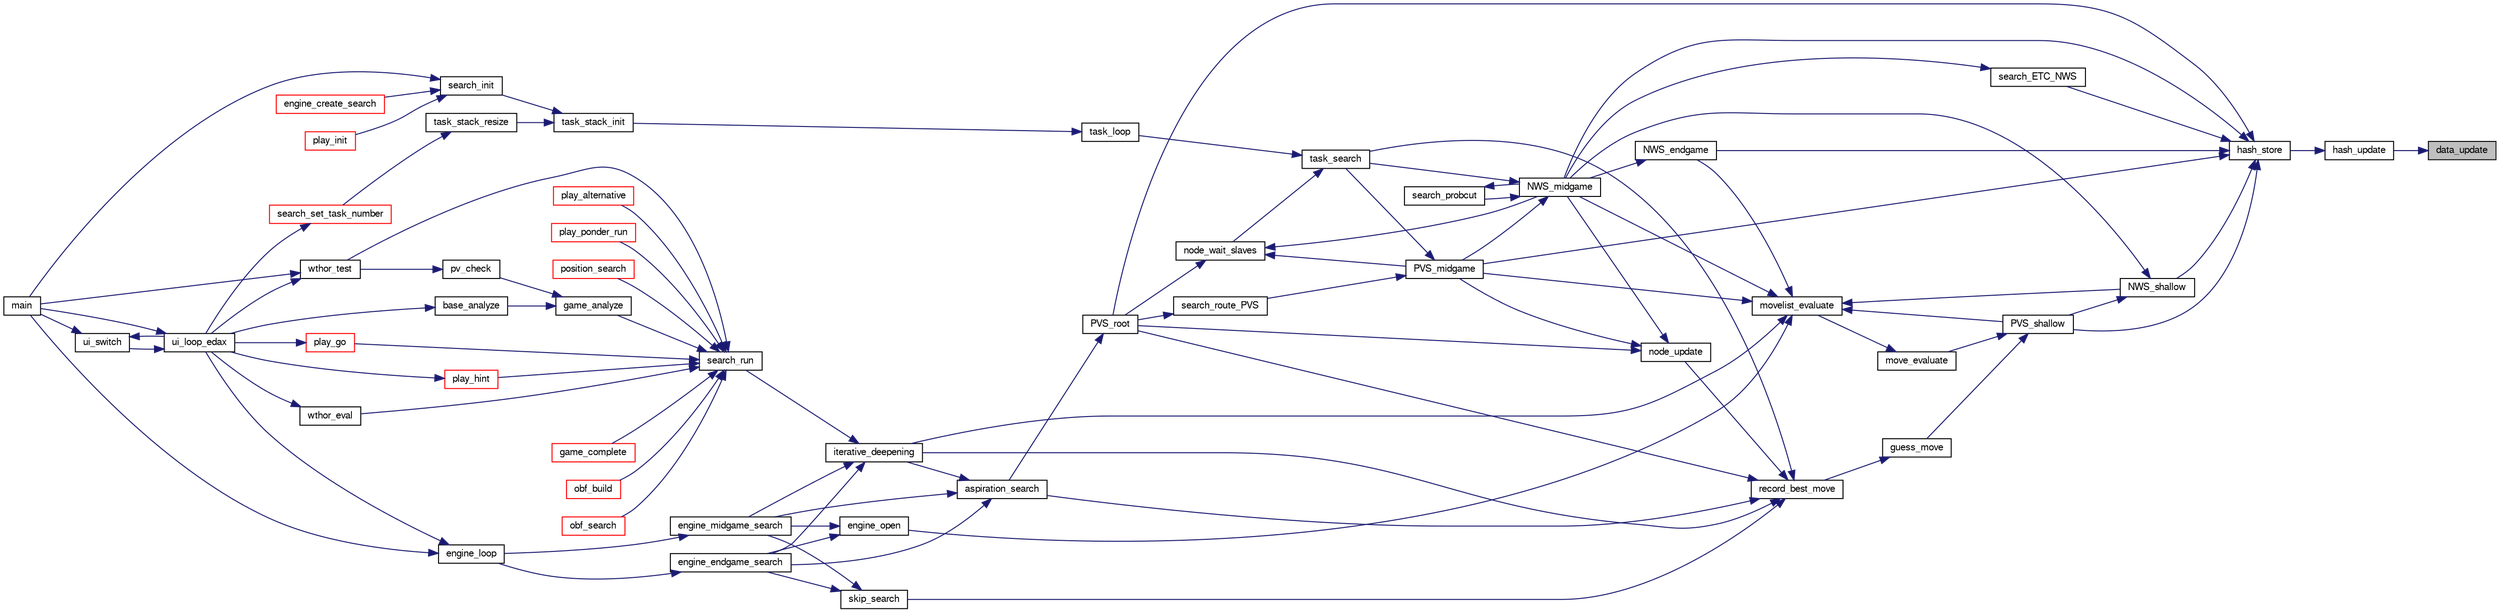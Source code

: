 digraph "data_update"
{
 // LATEX_PDF_SIZE
  bgcolor="transparent";
  edge [fontname="FreeSans",fontsize="10",labelfontname="FreeSans",labelfontsize="10"];
  node [fontname="FreeSans",fontsize="10",shape=record];
  rankdir="RL";
  Node1 [label="data_update",height=0.2,width=0.4,color="black", fillcolor="grey75", style="filled", fontcolor="black",tooltip="update an hash table item."];
  Node1 -> Node2 [dir="back",color="midnightblue",fontsize="10",style="solid",fontname="FreeSans"];
  Node2 [label="hash_update",height=0.2,width=0.4,color="black",URL="$hash-lock-free_8c.html#a8cd45c12c1c253e7c40e12dd2b3a310c",tooltip="update the hash entry"];
  Node2 -> Node3 [dir="back",color="midnightblue",fontsize="10",style="solid",fontname="FreeSans"];
  Node3 [label="hash_store",height=0.2,width=0.4,color="black",URL="$hash-lock-free_8c.html#ae70e5c17e3d2cf7fb49e085be7092843",tooltip="Store an hashtable item."];
  Node3 -> Node4 [dir="back",color="midnightblue",fontsize="10",style="solid",fontname="FreeSans"];
  Node4 [label="NWS_endgame",height=0.2,width=0.4,color="black",URL="$endgame_8c.html#a3a2fd5b24cddcf17f9b29921bbf9ec57",tooltip="Evaluate an endgame position with a Null Window Search algorithm."];
  Node4 -> Node5 [dir="back",color="midnightblue",fontsize="10",style="solid",fontname="FreeSans"];
  Node5 [label="NWS_midgame",height=0.2,width=0.4,color="black",URL="$midgame_8c.html#a124e89d53abb00ee28a9f3135b5682dc",tooltip="Evaluate a midgame position with a Null Window Search algorithm."];
  Node5 -> Node6 [dir="back",color="midnightblue",fontsize="10",style="solid",fontname="FreeSans"];
  Node6 [label="PVS_midgame",height=0.2,width=0.4,color="black",URL="$midgame_8c.html#a356424012da8237d13afb64450c0fb33",tooltip="Evaluate a position with a deep Principal Variation Search algorithm."];
  Node6 -> Node7 [dir="back",color="midnightblue",fontsize="10",style="solid",fontname="FreeSans"];
  Node7 [label="search_route_PVS",height=0.2,width=0.4,color="black",URL="$root_8c.html#ab2e5830644a88819b823d90fd9878d4d",tooltip="Reroute the PVS between midgame,endgame or terminal PVS."];
  Node7 -> Node8 [dir="back",color="midnightblue",fontsize="10",style="solid",fontname="FreeSans"];
  Node8 [label="PVS_root",height=0.2,width=0.4,color="black",URL="$root_8c.html#a1367650ce57b9632f862da187074edb7",tooltip="Principal Variation Search algorithm at the root of the tree."];
  Node8 -> Node9 [dir="back",color="midnightblue",fontsize="10",style="solid",fontname="FreeSans"];
  Node9 [label="aspiration_search",height=0.2,width=0.4,color="black",URL="$root_8c.html#ad7e7acc5e26be0248b45eff34678ee3b",tooltip="Aspiration window."];
  Node9 -> Node10 [dir="back",color="midnightblue",fontsize="10",style="solid",fontname="FreeSans"];
  Node10 [label="engine_endgame_search",height=0.2,width=0.4,color="black",URL="$cassio_8c.html#a59118e647ced4f05560b431b30ad73b9",tooltip="Endgame search."];
  Node10 -> Node11 [dir="back",color="midnightblue",fontsize="10",style="solid",fontname="FreeSans"];
  Node11 [label="engine_loop",height=0.2,width=0.4,color="black",URL="$cassio_8c.html#a3c5b977358cdb105de103ac2c2829f01",tooltip="Loop event."];
  Node11 -> Node12 [dir="back",color="midnightblue",fontsize="10",style="solid",fontname="FreeSans"];
  Node12 [label="main",height=0.2,width=0.4,color="black",URL="$main_8c.html#a3c04138a5bfe5d72780bb7e82a18e627",tooltip="edax main function."];
  Node11 -> Node13 [dir="back",color="midnightblue",fontsize="10",style="solid",fontname="FreeSans"];
  Node13 [label="ui_loop_edax",height=0.2,width=0.4,color="black",URL="$edax_8c.html#a2354b96c7688bae32bedb6203d672f50",tooltip="Loop event."];
  Node13 -> Node12 [dir="back",color="midnightblue",fontsize="10",style="solid",fontname="FreeSans"];
  Node13 -> Node14 [dir="back",color="midnightblue",fontsize="10",style="solid",fontname="FreeSans"];
  Node14 [label="ui_switch",height=0.2,width=0.4,color="black",URL="$ui_8c.html#a4234d6b0fd690186ef0ec2fc2eba2d4d",tooltip="Switch between different User Interface."];
  Node14 -> Node12 [dir="back",color="midnightblue",fontsize="10",style="solid",fontname="FreeSans"];
  Node14 -> Node13 [dir="back",color="midnightblue",fontsize="10",style="solid",fontname="FreeSans"];
  Node9 -> Node15 [dir="back",color="midnightblue",fontsize="10",style="solid",fontname="FreeSans"];
  Node15 [label="engine_midgame_search",height=0.2,width=0.4,color="black",URL="$cassio_8c.html#a71ebe2bfb187238a48c94edd82cb3024",tooltip="Midgame search."];
  Node15 -> Node11 [dir="back",color="midnightblue",fontsize="10",style="solid",fontname="FreeSans"];
  Node9 -> Node16 [dir="back",color="midnightblue",fontsize="10",style="solid",fontname="FreeSans"];
  Node16 [label="iterative_deepening",height=0.2,width=0.4,color="black",URL="$root_8c.html#a0e77250a21e5f5d70917a5356c22f5f3",tooltip="Iterative deepening."];
  Node16 -> Node10 [dir="back",color="midnightblue",fontsize="10",style="solid",fontname="FreeSans"];
  Node16 -> Node15 [dir="back",color="midnightblue",fontsize="10",style="solid",fontname="FreeSans"];
  Node16 -> Node17 [dir="back",color="midnightblue",fontsize="10",style="solid",fontname="FreeSans"];
  Node17 [label="search_run",height=0.2,width=0.4,color="black",URL="$root_8c.html#ae8b727693fc7a90e504bd8abec158c84",tooltip="Search the bestmove of a given board."];
  Node17 -> Node18 [dir="back",color="midnightblue",fontsize="10",style="solid",fontname="FreeSans"];
  Node18 [label="game_analyze",height=0.2,width=0.4,color="black",URL="$game_8c.html#a17775ff0efa3d8592bed935dedb31a45",tooltip="Analyze an endgame."];
  Node18 -> Node19 [dir="back",color="midnightblue",fontsize="10",style="solid",fontname="FreeSans"];
  Node19 [label="base_analyze",height=0.2,width=0.4,color="black",URL="$base_8c.html#a130adf3915feeb8dd21edd8c715c220f",tooltip="Base analysis."];
  Node19 -> Node13 [dir="back",color="midnightblue",fontsize="10",style="solid",fontname="FreeSans"];
  Node18 -> Node20 [dir="back",color="midnightblue",fontsize="10",style="solid",fontname="FreeSans"];
  Node20 [label="pv_check",height=0.2,width=0.4,color="black",URL="$base_8c.html#ae5fd96b2c5fc0853715832158d172eb0",tooltip="Verify that a PV does not contain errors."];
  Node20 -> Node21 [dir="back",color="midnightblue",fontsize="10",style="solid",fontname="FreeSans"];
  Node21 [label="wthor_test",height=0.2,width=0.4,color="black",URL="$base_8c.html#acd4aaf9717e79148da6c763b1c022016",tooltip="Test Search with a wthor base."];
  Node21 -> Node12 [dir="back",color="midnightblue",fontsize="10",style="solid",fontname="FreeSans"];
  Node21 -> Node13 [dir="back",color="midnightblue",fontsize="10",style="solid",fontname="FreeSans"];
  Node17 -> Node22 [dir="back",color="midnightblue",fontsize="10",style="solid",fontname="FreeSans"];
  Node22 [label="game_complete",height=0.2,width=0.4,color="red",URL="$game_8c.html#a2478745958cb21430866a4ea503274df",tooltip="Terminate an unfinished game."];
  Node17 -> Node24 [dir="back",color="midnightblue",fontsize="10",style="solid",fontname="FreeSans"];
  Node24 [label="obf_build",height=0.2,width=0.4,color="red",URL="$obftest_8c.html#a6ed0f135c4cf4021e18eb1a965a72bfa",tooltip="Build an OBF structure."];
  Node17 -> Node26 [dir="back",color="midnightblue",fontsize="10",style="solid",fontname="FreeSans"];
  Node26 [label="obf_search",height=0.2,width=0.4,color="red",URL="$obftest_8c.html#ab9783a5ca8dc9d2b69ed9ae61945bbfb",tooltip="Analyze an OBF structure."];
  Node17 -> Node29 [dir="back",color="midnightblue",fontsize="10",style="solid",fontname="FreeSans"];
  Node29 [label="play_alternative",height=0.2,width=0.4,color="red",URL="$play_8c.html#ab220e1e3acf69015cd2e2b32abbdbaae",tooltip="Seek for the best alternative move."];
  Node17 -> Node31 [dir="back",color="midnightblue",fontsize="10",style="solid",fontname="FreeSans"];
  Node31 [label="play_go",height=0.2,width=0.4,color="red",URL="$play_8c.html#aeba64a0b6660a04cff93da447da3f746",tooltip="Start thinking."];
  Node31 -> Node13 [dir="back",color="midnightblue",fontsize="10",style="solid",fontname="FreeSans"];
  Node17 -> Node41 [dir="back",color="midnightblue",fontsize="10",style="solid",fontname="FreeSans"];
  Node41 [label="play_hint",height=0.2,width=0.4,color="red",URL="$play_8c.html#a331a1824215c3c7be0241fe0e2d4da57",tooltip="Start thinking."];
  Node41 -> Node13 [dir="back",color="midnightblue",fontsize="10",style="solid",fontname="FreeSans"];
  Node17 -> Node42 [dir="back",color="midnightblue",fontsize="10",style="solid",fontname="FreeSans"];
  Node42 [label="play_ponder_run",height=0.2,width=0.4,color="red",URL="$play_8c.html#a6a826d8e8634b46e269daeed05de785c",tooltip="do ponderation."];
  Node17 -> Node46 [dir="back",color="midnightblue",fontsize="10",style="solid",fontname="FreeSans"];
  Node46 [label="position_search",height=0.2,width=0.4,color="red",URL="$book_8c.html#ad3b2686173649c214c8349e5e3da0aca",tooltip="Evaluate a position."];
  Node17 -> Node71 [dir="back",color="midnightblue",fontsize="10",style="solid",fontname="FreeSans"];
  Node71 [label="wthor_eval",height=0.2,width=0.4,color="black",URL="$base_8c.html#a86b72b1d7f3ee47ec62cbb618546ec70",tooltip="Test Eval with a wthor base."];
  Node71 -> Node13 [dir="back",color="midnightblue",fontsize="10",style="solid",fontname="FreeSans"];
  Node17 -> Node21 [dir="back",color="midnightblue",fontsize="10",style="solid",fontname="FreeSans"];
  Node6 -> Node72 [dir="back",color="midnightblue",fontsize="10",style="solid",fontname="FreeSans"];
  Node72 [label="task_search",height=0.2,width=0.4,color="black",URL="$ybwc_8c.html#aaa4fc1461e78cd5569318f9e19399e50",tooltip="A parallel search within a Task structure."];
  Node72 -> Node73 [dir="back",color="midnightblue",fontsize="10",style="solid",fontname="FreeSans"];
  Node73 [label="node_wait_slaves",height=0.2,width=0.4,color="black",URL="$ybwc_8c.html#a6cab65bf7dade2f8653a2e3276b89c78",tooltip="Wait for slaves termination."];
  Node73 -> Node5 [dir="back",color="midnightblue",fontsize="10",style="solid",fontname="FreeSans"];
  Node73 -> Node6 [dir="back",color="midnightblue",fontsize="10",style="solid",fontname="FreeSans"];
  Node73 -> Node8 [dir="back",color="midnightblue",fontsize="10",style="solid",fontname="FreeSans"];
  Node72 -> Node74 [dir="back",color="midnightblue",fontsize="10",style="solid",fontname="FreeSans"];
  Node74 [label="task_loop",height=0.2,width=0.4,color="black",URL="$ybwc_8c.html#a6b16943d9461c507b37a3228768e840d",tooltip="The main loop runned by a task."];
  Node74 -> Node75 [dir="back",color="midnightblue",fontsize="10",style="solid",fontname="FreeSans"];
  Node75 [label="task_stack_init",height=0.2,width=0.4,color="black",URL="$ybwc_8c.html#a9cb14f779a1d8a9e62b7f7acdbd0eebe",tooltip="Initialize the stack of tasks."];
  Node75 -> Node76 [dir="back",color="midnightblue",fontsize="10",style="solid",fontname="FreeSans"];
  Node76 [label="search_init",height=0.2,width=0.4,color="black",URL="$search_8c.html#a1b7d29da171f6927ea8212ee768f37c9",tooltip="Init the main search."];
  Node76 -> Node77 [dir="back",color="midnightblue",fontsize="10",style="solid",fontname="FreeSans"];
  Node77 [label="engine_create_search",height=0.2,width=0.4,color="red",URL="$cassio_8c.html#a11a5cdab7fa3b7498c05a4e9c24301ba",tooltip="Create engine search."];
  Node76 -> Node12 [dir="back",color="midnightblue",fontsize="10",style="solid",fontname="FreeSans"];
  Node76 -> Node79 [dir="back",color="midnightblue",fontsize="10",style="solid",fontname="FreeSans"];
  Node79 [label="play_init",height=0.2,width=0.4,color="red",URL="$play_8c.html#a6d31b5bcf034cd633bd2b93e634db42e",tooltip="Initialization."];
  Node75 -> Node80 [dir="back",color="midnightblue",fontsize="10",style="solid",fontname="FreeSans"];
  Node80 [label="task_stack_resize",height=0.2,width=0.4,color="black",URL="$ybwc_8c.html#a95a724079314f7b0fa62a0d83ad74541",tooltip="Resize the stack of tasks."];
  Node80 -> Node81 [dir="back",color="midnightblue",fontsize="10",style="solid",fontname="FreeSans"];
  Node81 [label="search_set_task_number",height=0.2,width=0.4,color="red",URL="$search_8c.html#a68cd7675b74d22fc78ce88467e02d6ab",tooltip="Change the number of task."];
  Node81 -> Node13 [dir="back",color="midnightblue",fontsize="10",style="solid",fontname="FreeSans"];
  Node5 -> Node82 [dir="back",color="midnightblue",fontsize="10",style="solid",fontname="FreeSans"];
  Node82 [label="search_probcut",height=0.2,width=0.4,color="black",URL="$midgame_8c.html#a232fed82bb28cdcc18d59d1cfecab0f1",tooltip="Probcut."];
  Node82 -> Node5 [dir="back",color="midnightblue",fontsize="10",style="solid",fontname="FreeSans"];
  Node5 -> Node72 [dir="back",color="midnightblue",fontsize="10",style="solid",fontname="FreeSans"];
  Node3 -> Node5 [dir="back",color="midnightblue",fontsize="10",style="solid",fontname="FreeSans"];
  Node3 -> Node83 [dir="back",color="midnightblue",fontsize="10",style="solid",fontname="FreeSans"];
  Node83 [label="NWS_shallow",height=0.2,width=0.4,color="black",URL="$midgame_8c.html#af1a84e98330ad790762f316451f36067",tooltip="Evaluate a midgame position with a Null Window Search algorithm."];
  Node83 -> Node5 [dir="back",color="midnightblue",fontsize="10",style="solid",fontname="FreeSans"];
  Node83 -> Node84 [dir="back",color="midnightblue",fontsize="10",style="solid",fontname="FreeSans"];
  Node84 [label="PVS_shallow",height=0.2,width=0.4,color="black",URL="$midgame_8c.html#a3d850972578e626b2a9d566152b681f5",tooltip="Evaluate a midgame position at shallow depth."];
  Node84 -> Node85 [dir="back",color="midnightblue",fontsize="10",style="solid",fontname="FreeSans"];
  Node85 [label="guess_move",height=0.2,width=0.4,color="black",URL="$root_8c.html#a6ac3c5f991e5a6a40a27d0a9e425aaca",tooltip="Guess a move."];
  Node85 -> Node86 [dir="back",color="midnightblue",fontsize="10",style="solid",fontname="FreeSans"];
  Node86 [label="record_best_move",height=0.2,width=0.4,color="black",URL="$root_8c.html#ae557ecf41efe8b033969349603c765e2",tooltip="Record best move."];
  Node86 -> Node9 [dir="back",color="midnightblue",fontsize="10",style="solid",fontname="FreeSans"];
  Node86 -> Node16 [dir="back",color="midnightblue",fontsize="10",style="solid",fontname="FreeSans"];
  Node86 -> Node87 [dir="back",color="midnightblue",fontsize="10",style="solid",fontname="FreeSans"];
  Node87 [label="node_update",height=0.2,width=0.4,color="black",URL="$ybwc_8c.html#aaa3720f7191596fadf637ee6fddc8666",tooltip="Update a node."];
  Node87 -> Node5 [dir="back",color="midnightblue",fontsize="10",style="solid",fontname="FreeSans"];
  Node87 -> Node6 [dir="back",color="midnightblue",fontsize="10",style="solid",fontname="FreeSans"];
  Node87 -> Node8 [dir="back",color="midnightblue",fontsize="10",style="solid",fontname="FreeSans"];
  Node86 -> Node8 [dir="back",color="midnightblue",fontsize="10",style="solid",fontname="FreeSans"];
  Node86 -> Node88 [dir="back",color="midnightblue",fontsize="10",style="solid",fontname="FreeSans"];
  Node88 [label="skip_search",height=0.2,width=0.4,color="black",URL="$cassio_8c.html#a9d4678777a6a7d2828934b2c8f0dc182",tooltip="Check if a search has already been done here."];
  Node88 -> Node10 [dir="back",color="midnightblue",fontsize="10",style="solid",fontname="FreeSans"];
  Node88 -> Node15 [dir="back",color="midnightblue",fontsize="10",style="solid",fontname="FreeSans"];
  Node86 -> Node72 [dir="back",color="midnightblue",fontsize="10",style="solid",fontname="FreeSans"];
  Node84 -> Node89 [dir="back",color="midnightblue",fontsize="10",style="solid",fontname="FreeSans"];
  Node89 [label="move_evaluate",height=0.2,width=0.4,color="black",URL="$move_8c.html#a57eefc66553dd853ba6a21d3d6abb3e0",tooltip="Evaluate a list of move."];
  Node89 -> Node90 [dir="back",color="midnightblue",fontsize="10",style="solid",fontname="FreeSans"];
  Node90 [label="movelist_evaluate",height=0.2,width=0.4,color="black",URL="$move_8c.html#a9b4b1c7be1b237198713f0355f60fe28",tooltip="Evaluate a list of move in order to sort it."];
  Node90 -> Node91 [dir="back",color="midnightblue",fontsize="10",style="solid",fontname="FreeSans"];
  Node91 [label="engine_open",height=0.2,width=0.4,color="black",URL="$cassio_8c.html#a9ff171085ccae4be6241cd583028adcf",tooltip="Open search engine."];
  Node91 -> Node10 [dir="back",color="midnightblue",fontsize="10",style="solid",fontname="FreeSans"];
  Node91 -> Node15 [dir="back",color="midnightblue",fontsize="10",style="solid",fontname="FreeSans"];
  Node90 -> Node16 [dir="back",color="midnightblue",fontsize="10",style="solid",fontname="FreeSans"];
  Node90 -> Node4 [dir="back",color="midnightblue",fontsize="10",style="solid",fontname="FreeSans"];
  Node90 -> Node5 [dir="back",color="midnightblue",fontsize="10",style="solid",fontname="FreeSans"];
  Node90 -> Node83 [dir="back",color="midnightblue",fontsize="10",style="solid",fontname="FreeSans"];
  Node90 -> Node6 [dir="back",color="midnightblue",fontsize="10",style="solid",fontname="FreeSans"];
  Node90 -> Node84 [dir="back",color="midnightblue",fontsize="10",style="solid",fontname="FreeSans"];
  Node3 -> Node6 [dir="back",color="midnightblue",fontsize="10",style="solid",fontname="FreeSans"];
  Node3 -> Node8 [dir="back",color="midnightblue",fontsize="10",style="solid",fontname="FreeSans"];
  Node3 -> Node84 [dir="back",color="midnightblue",fontsize="10",style="solid",fontname="FreeSans"];
  Node3 -> Node92 [dir="back",color="midnightblue",fontsize="10",style="solid",fontname="FreeSans"];
  Node92 [label="search_ETC_NWS",height=0.2,width=0.4,color="black",URL="$search_8c.html#acca0552701cb0d46a406101f5f426e17",tooltip="Enhanced Transposition Cutoff (ETC)."];
  Node92 -> Node5 [dir="back",color="midnightblue",fontsize="10",style="solid",fontname="FreeSans"];
}
